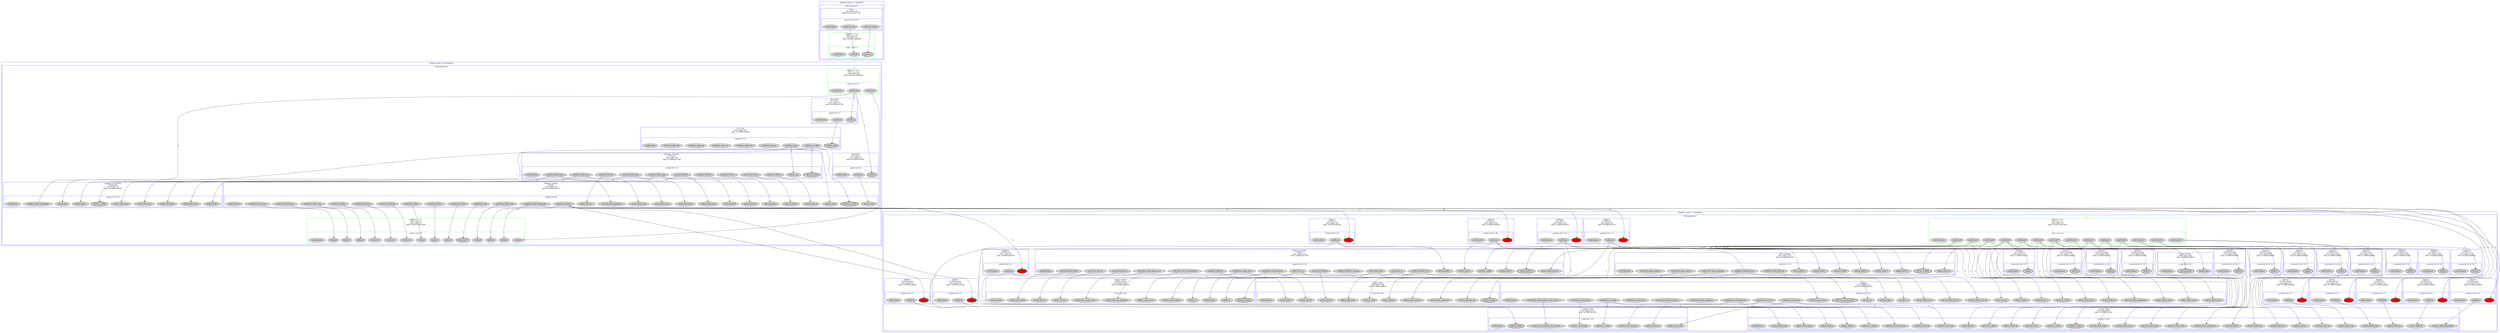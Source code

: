 digraph Pipeline {
	compound=true;
	subgraph "cluster_Stage 0" {
		node [style=filled];
	subgraph "cluster_Sub-sequence 0_0x55a11a8580d0" {
		node [style=filled];
		subgraph "cluster_0x55a11a577e10_0x55a11a57aa20" {
			node [style=filled];
			subgraph "cluster_0x55a11a8584e0" {
				node [style=filled];
				"0x55a11a57ac70"[label="out[0]:out_img"];
				"0x55a11a57adc0"[label="out[1]:out_frame"];
				"0x55a11a57af00"[label="out[2]:status"];
				label="generate (id = 0)";
				color=blue;
			}
			label="Video
exec order: [0]
addr: 0x55a11a577e10";
			color=blue;
		}
		subgraph "cluster_0x55a11abb5090_0x55a11abb3b20" {
			node [style=filled];
			subgraph "cluster_0x55a11a8584e8" {
				node [style=filled];
				"0x55a11abb34a0"[label="in[0]:in0"];
				"0x55a11a855880"[label="in[1]:in1", penwidth="2.0"];
				"0x55a11a8557f0"[label="out[2]:status"];
				label="push_1 (id = 1)";
				color=green;
			}
			label="Adaptor_1_to_n
Adp_1_to_n_0
exec order: [1]
addr: 0x55a11abb5090";
			color=green;
		}
		label="Sub-sequence 0";
		color=blue;
	}
		label="Pipeline stage 0 (1 thread(s))";
		color=blue;
	}
	subgraph "cluster_Stage 1" {
		node [style=filled];
	subgraph "cluster_Sub-sequence 0_0x55a11a858560" {
		node [style=filled];
		subgraph "cluster_0x55a11abb5090_0x55a11abb56d0" {
			node [style=filled];
			subgraph "cluster_0x55a11a858aa0" {
				node [style=filled];
				"0x55a11abb58c0"[label="out[0]:out0"];
				"0x55a11abb59f0"[label="out[1]:out1"];
				"0x55a11abb5ac0"[label="out[2]:status"];
				label="pull_n (id = 0)";
				color=green;
			}
			label="Adaptor_1_to_n
Adp_1_to_n_0
exec order: [0]
addr: 0x55a11abb5090";
			color=green;
		}
		subgraph "cluster_0x7ffd035a7cf0_0x55a11a57fbc0" {
			node [style=filled];
			subgraph "cluster_0x55a11a858aa8" {
				node [style=filled];
				"0x55a11a57fdb0"[label="in[0]:in", penwidth="2.0"];
				"0x55a11a57fee0"[label="out[1]:out"];
				"0x55a11a57ff70"[label="out[2]:status"];
				label="apply (id = 1)";
				color=blue;
			}
			label="Threshold
Thr<min>
exec order: [1]
addr: 0x7ffd035a7cf0";
			color=blue;
		}
		subgraph "cluster_0x7ffd035a8d00_0x55a11a590d80" {
			node [style=filled];
			subgraph "cluster_0x55a11a858ab0" {
				node [style=filled];
				"0x55a11a590f70"[label="in[0]:in_img", penwidth="2.0"];
				"0x55a11a5910a0"[label="out[1]:out_img"];
				"0x55a11a5911a0"[label="out[2]:out_n_ROI"];
				"0x55a11a591320"[label="out[3]:out_data_er"];
				"0x55a11a591420"[label="out[4]:out_data_era"];
				"0x55a11a591660"[label="out[5]:out_data_rlc"];
				"0x55a11a5917c0"[label="out[6]:out_data_eq"];
				"0x55a11a591850"[label="out[7]:out_data_ner"];
				"0x55a11a592c50"[label="out[8]:status"];
				label="apply (id = 2)";
				color=blue;
			}
			label="CCL_LSL
exec order: [2]
addr: 0x7ffd035a8d00";
			color=blue;
		}
		subgraph "cluster_0x7ffd035a7ed0_0x55a11a5954a0" {
			node [style=filled];
			subgraph "cluster_0x55a11a858ab8" {
				node [style=filled];
				"0x55a11a5956d0"[label="in[0]:in_img"];
				"0x55a11a595800"[label="in[1]:in_n_ROI", penwidth="2.0"];
				"0x55a11a5958c0"[label="out[2]:out_ROI_id"];
				"0x55a11a5ae030"[label="out[3]:out_ROI_xmin"];
				"0x55a11a5c6770"[label="out[4]:out_ROI_xmax"];
				"0x55a11a5def40"[label="out[5]:out_ROI_ymin"];
				"0x55a11a5f7680"[label="out[6]:out_ROI_ymax"];
				"0x55a11a60fe90"[label="out[7]:out_ROI_S"];
				"0x55a11a60ff20"[label="out[8]:out_ROI_Sx"];
				"0x55a11a6102e0"[label="out[9]:out_ROI_Sy"];
				"0x55a11a610370"[label="out[10]:out_ROI_x"];
				"0x55a11a610590"[label="out[11]:out_ROI_y"];
				"0x55a11a610620"[label="out[12]:status"];
				label="extract (id = 3)";
				color=blue;
			}
			label="Features_extractor
Extractor
exec order: [3]
addr: 0x7ffd035a7ed0";
			color=blue;
		}
		subgraph "cluster_0x7ffd035a7de0_0x55a11a584c30" {
			node [style=filled];
			subgraph "cluster_0x55a11a858ac0" {
				node [style=filled];
				"0x55a11a584e20"[label="in[0]:in", penwidth="2.0"];
				"0x55a11a584f50"[label="out[1]:out"];
				"0x55a11a585010"[label="out[2]:status"];
				label="apply (id = 4)";
				color=blue;
			}
			label="Threshold
Thr<max>
exec order: [4]
addr: 0x7ffd035a7de0";
			color=blue;
		}
		subgraph "cluster_0x7ffd035a8b00_0x55a11a6151f0" {
			node [style=filled];
			subgraph "cluster_0x55a11a858ac8" {
				node [style=filled];
				"0x55a11a6153e0"[label="in[0]:in_img"];
				"0x55a11a615510"[label="in[1]:in_labels"];
				"0x55a11a6155d0"[label="in[2]:in_ROI_xmin"];
				"0x55a11a615690"[label="in[3]:in_ROI_xmax"];
				"0x55a11a615720"[label="in[4]:in_ROI_ymin"];
				"0x55a11a615840"[label="in[5]:in_ROI_ymax"];
				"0x55a11a6158d0"[label="in[6]:in_ROI_S"];
				"0x55a11a615960"[label="in[7]:in_n_ROI", penwidth="2.0"];
				"0x55a11a6159f0"[label="out[8]:out_ROI_magnitude"];
				"0x55a11a615db0"[label="out[9]:status"];
				label="compute (id = 5)";
				color=blue;
			}
			label="Features_magnitude
Magnitude
exec order: [5]
addr: 0x7ffd035a8b00";
			color=blue;
		}
		subgraph "cluster_0x7ffd035a8e10_0x55a11a61cf20" {
			node [style=filled];
			subgraph "cluster_0x55a11a858ad0" {
				node [style=filled];
				"0x55a11a61d110"[label="in[0]:in_img1"];
				"0x55a11a61d240"[label="in[1]:in_img2"];
				"0x55a11a61d310"[label="in[2]:in_ROI_id"];
				"0x55a11a61d3a0"[label="in[3]:in_ROI_xmin"];
				"0x55a11a61d430"[label="in[4]:in_ROI_xmax"];
				"0x55a11a61d550"[label="in[5]:in_ROI_ymin"];
				"0x55a11a61d5e0"[label="in[6]:in_ROI_ymax"];
				"0x55a11a61d670"[label="in[7]:in_ROI_S"];
				"0x55a11a61d700"[label="in[8]:in_ROI_Sx"];
				"0x55a11a61dac0"[label="in[9]:in_ROI_Sy"];
				"0x55a11a61db50"[label="in[10]:in_ROI_x"];
				"0x55a11a61dbe0"[label="in[11]:in_ROI_y"];
				"0x55a11a61dc70"[label="in[12]:in_ROI_magnitude"];
				"0x55a11a61dd00"[label="in[13]:in_n_ROI", penwidth="2.0"];
				"0x55a11a61dd90"[label="out[14]:out_ROI_id"];
				"0x55a11a6364d0"[label="out[15]:out_ROI_xmin"];
				"0x55a11a64ec10"[label="out[16]:out_ROI_xmax"];
				"0x55a11a61d8a0"[label="out[17]:out_ROI_ymin"];
				"0x55a11a61d4c0"[label="out[18]:out_ROI_ymax"];
				"0x55a11a6986e0"[label="out[19]:out_ROI_S"];
				"0x55a11a698770"[label="out[20]:out_ROI_Sx"];
				"0x55a11a698800"[label="out[21]:out_ROI_Sy"];
				"0x55a11a698890"[label="out[22]:out_ROI_x"];
				"0x55a11a698920"[label="out[23]:out_ROI_y"];
				"0x55a11a6989b0"[label="out[24]:out_ROI_magnitude"];
				"0x55a11a698a40"[label="out[25]:out_n_ROI"];
				"0x55a11a698ad0"[label="out[26]:out_img"];
				"0x55a11a698c40"[label="out[27]:status"];
				label="merge (id = 6)";
				color=blue;
			}
			label="Features_merger
Merger
exec order: [6]
addr: 0x7ffd035a8e10";
			color=blue;
		}
		subgraph "cluster_0x55a11abd1d30_0x55a11b3921e0" {
			node [style=filled];
			subgraph "cluster_0x55a11a858ad8" {
				node [style=filled];
				"0x55a11abd25f0"[label="in[0]:in0"];
				"0x55a11abd2560"[label="in[1]:in1"];
				"0x55a11abd24d0"[label="in[2]:in2"];
				"0x55a11abd2440"[label="in[3]:in3"];
				"0x55a11abd23b0"[label="in[4]:in4"];
				"0x55a11abd2290"[label="in[5]:in5"];
				"0x55a11b392600"[label="in[6]:in6"];
				"0x55a11b392690"[label="in[7]:in7"];
				"0x55a11b392720"[label="in[8]:in8"];
				"0x55a11b392a60"[label="in[9]:in9"];
				"0x55a11b392af0"[label="in[10]:in10"];
				"0x55a11b392b80"[label="in[11]:in11"];
				"0x55a11b392c10"[label="in[12]:in12"];
				"0x55a11b392ca0"[label="in[13]:in13", penwidth="2.0"];
				"0x55a11b392e30"[label="out[14]:status"];
				label="push_n (id = 7)";
				color=green;
			}
			label="Adaptor_n_to_1
Adp_n_to_1_1
exec order: [7]
addr: 0x55a11abd1d30";
			color=green;
		}
		label="Sub-sequence 0";
		color=blue;
	}
		label="Pipeline stage 1 (4 thread(s))";
		color=blue;
	}
	subgraph "cluster_Stage 2" {
		node [style=filled];
	subgraph "cluster_Sub-sequence 0_0x55a11abb2ed0" {
		node [style=filled];
		subgraph "cluster_0x55a11abd1d30_0x55a11b392ec0" {
			node [style=filled];
			subgraph "cluster_0x55a11a857040" {
				node [style=filled];
				"0x55a11b3930b0"[label="out[0]:out0"];
				"0x55a11b3ab890"[label="out[1]:out1"];
				"0x55a11b3ab960"[label="out[2]:out2"];
				"0x55a11b3aba90"[label="out[3]:out3"];
				"0x55a11b3abb20"[label="out[4]:out4"];
				"0x55a11b3abd10"[label="out[5]:out5"];
				"0x55a11b3c4450"[label="out[6]:out6"];
				"0x55a11b3dcb90"[label="out[7]:out7"];
				"0x55a11b3f52d0"[label="out[8]:out8"];
				"0x55a11b40df60"[label="out[9]:out9"];
				"0x55a11b40dff0"[label="out[10]:out10"];
				"0x55a11b40e080"[label="out[11]:out11"];
				"0x55a11b40e110"[label="out[12]:out12"];
				"0x55a11b40e1a0"[label="out[13]:out13"];
				"0x55a11b40e2b0"[label="out[14]:status"];
				label="pull_1 (id = 0)";
				color=green;
			}
			label="Adaptor_n_to_1
Adp_n_to_1_1
exec order: [0]
addr: 0x55a11abd1d30";
			color=green;
		}
		subgraph "cluster_0x7ffd035a7fc0_0x55a11a747f50" {
			node [style=filled];
			subgraph "cluster_0x55a11a857048" {
				node [style=filled];
				"0x55a11a853a30"[label="in:fake", style=filled, fillcolor=red, penwidth="2.0"];
				"0x55a11a7481c0"[label="out[0]:out"];
				"0x55a11a760980"[label="out[1]:status"];
				label="produce (id = 1)";
				color=blue;
			}
			label="Delayer
D<ROI_id>
exec order: [1]
addr: 0x7ffd035a7fc0";
			color=blue;
		}
		subgraph "cluster_0x7ffd035a80b0_0x55a11a7795b0" {
			node [style=filled];
			subgraph "cluster_0x55a11a857050" {
				node [style=filled];
				"0x55a11a853ad0"[label="in:fake", style=filled, fillcolor=red, penwidth="2.0"];
				"0x55a11a779820"[label="out[0]:out"];
				"0x55a11a791fe0"[label="out[1]:status"];
				label="produce (id = 2)";
				color=blue;
			}
			label="Delayer
D<ROI_xmin>
exec order: [2]
addr: 0x7ffd035a80b0";
			color=blue;
		}
		subgraph "cluster_0x7ffd035a81a0_0x55a11a7aac10" {
			node [style=filled];
			subgraph "cluster_0x55a11a857058" {
				node [style=filled];
				"0x55a11a853b90"[label="in:fake", style=filled, fillcolor=red, penwidth="2.0"];
				"0x55a11a7aae80"[label="out[0]:out"];
				"0x55a11a7c3640"[label="out[1]:status"];
				label="produce (id = 3)";
				color=blue;
			}
			label="Delayer
D<ROI_xmax>
exec order: [3]
addr: 0x7ffd035a81a0";
			color=blue;
		}
		subgraph "cluster_0x7ffd035a8290_0x55a11a7dc270" {
			node [style=filled];
			subgraph "cluster_0x55a11a857060" {
				node [style=filled];
				"0x55a11a853c40"[label="in:fake", style=filled, fillcolor=red, penwidth="2.0"];
				"0x55a11a7dc4e0"[label="out[0]:out"];
				"0x55a11a7f4ca0"[label="out[1]:status"];
				label="produce (id = 4)";
				color=blue;
			}
			label="Delayer
D<ROI_ymin>
exec order: [4]
addr: 0x7ffd035a8290";
			color=blue;
		}
		subgraph "cluster_0x7ffd035a8380_0x55a11a80d8d0" {
			node [style=filled];
			subgraph "cluster_0x55a11a857068" {
				node [style=filled];
				"0x55a11a853cc0"[label="in:fake", style=filled, fillcolor=red, penwidth="2.0"];
				"0x55a11a80db40"[label="out[0]:out"];
				"0x55a11a826300"[label="out[1]:status"];
				label="produce (id = 5)";
				color=blue;
			}
			label="Delayer
D<ROI_ymax>
exec order: [5]
addr: 0x7ffd035a8380";
			color=blue;
		}
		subgraph "cluster_0x7ffd035a8470_0x55a11a826880" {
			node [style=filled];
			subgraph "cluster_0x55a11a857070" {
				node [style=filled];
				"0x55a11a853db0"[label="in:fake", style=filled, fillcolor=red, penwidth="2.0"];
				"0x55a11a826af0"[label="out[0]:out"];
				"0x55a11a826c00"[label="out[1]:status"];
				label="produce (id = 6)";
				color=blue;
			}
			label="Delayer
D<ROI_S>
exec order: [6]
addr: 0x7ffd035a8470";
			color=blue;
		}
		subgraph "cluster_0x7ffd035a8560_0x55a11a827180" {
			node [style=filled];
			subgraph "cluster_0x55a11a857078" {
				node [style=filled];
				"0x55a11a853e50"[label="in:fake", style=filled, fillcolor=red, penwidth="2.0"];
				"0x55a11a8273f0"[label="out[0]:out"];
				"0x55a11a827500"[label="out[1]:status"];
				label="produce (id = 7)";
				color=blue;
			}
			label="Delayer
D<ROI_Sx>
exec order: [7]
addr: 0x7ffd035a8560";
			color=blue;
		}
		subgraph "cluster_0x7ffd035a8650_0x55a11a827a80" {
			node [style=filled];
			subgraph "cluster_0x55a11a857080" {
				node [style=filled];
				"0x55a11a853ef0"[label="in:fake", style=filled, fillcolor=red, penwidth="2.0"];
				"0x55a11a827cf0"[label="out[0]:out"];
				"0x55a11a827e00"[label="out[1]:status"];
				label="produce (id = 8)";
				color=blue;
			}
			label="Delayer
D<ROI_Sy>
exec order: [8]
addr: 0x7ffd035a8650";
			color=blue;
		}
		subgraph "cluster_0x7ffd035a8740_0x55a11a828380" {
			node [style=filled];
			subgraph "cluster_0x55a11a857088" {
				node [style=filled];
				"0x55a11a853f90"[label="in:fake", style=filled, fillcolor=red, penwidth="2.0"];
				"0x55a11a8285f0"[label="out[0]:out"];
				"0x55a11a828700"[label="out[1]:status"];
				label="produce (id = 9)";
				color=blue;
			}
			label="Delayer
D<ROI_x>
exec order: [9]
addr: 0x7ffd035a8740";
			color=blue;
		}
		subgraph "cluster_0x7ffd035a8830_0x55a11a828c80" {
			node [style=filled];
			subgraph "cluster_0x55a11a857090" {
				node [style=filled];
				"0x55a11a8540c0"[label="in:fake", style=filled, fillcolor=red, penwidth="2.0"];
				"0x55a11a828ef0"[label="out[0]:out"];
				"0x55a11a829000"[label="out[1]:status"];
				label="produce (id = 10)";
				color=blue;
			}
			label="Delayer
D<ROI_y>
exec order: [10]
addr: 0x7ffd035a8830";
			color=blue;
		}
		subgraph "cluster_0x7ffd035a8920_0x55a11a829580" {
			node [style=filled];
			subgraph "cluster_0x55a11a857098" {
				node [style=filled];
				"0x55a11a854160"[label="in:fake", style=filled, fillcolor=red, penwidth="2.0"];
				"0x55a11a8297f0"[label="out[0]:out"];
				"0x55a11a829900"[label="out[1]:status"];
				label="produce (id = 11)";
				color=blue;
			}
			label="Delayer
D<ROI_mag>
exec order: [11]
addr: 0x7ffd035a8920";
			color=blue;
		}
		subgraph "cluster_0x7ffd035a8a10_0x55a11a829ea0" {
			node [style=filled];
			subgraph "cluster_0x55a11a8570a0" {
				node [style=filled];
				"0x55a11a854220"[label="in:fake", style=filled, fillcolor=red, penwidth="2.0"];
				"0x55a11a82a110"[label="out[0]:out"];
				"0x55a11a82a240"[label="out[1]:status"];
				label="produce (id = 12)";
				color=blue;
			}
			label="Delayer
D<n_ROI>
exec order: [12]
addr: 0x7ffd035a8a10";
			color=blue;
		}
		subgraph "cluster_0x7ffd035a8c00_0x55a11a69d7f0" {
			node [style=filled];
			subgraph "cluster_0x55a11a8570a8" {
				node [style=filled];
				"0x55a11a69da20"[label="in[0]:in_ROI0_id"];
				"0x55a11a69db50"[label="in[1]:in_ROI0_x"];
				"0x55a11a69dbe0"[label="in[2]:in_ROI0_y"];
				"0x55a11a69dca0"[label="in[3]:in_n_ROI0"];
				"0x55a11a69dd30"[label="in[4]:in_ROI1_id"];
				"0x55a11a69de50"[label="in[5]:in_ROI1_x"];
				"0x55a11a69dee0"[label="in[6]:in_ROI1_y"];
				"0x55a11a69df70"[label="in[7]:in_n_ROI1", penwidth="2.0"];
				"0x55a11a69e000"[label="out[8]:out_ROI0_next_id"];
				"0x55a11a69e3c0"[label="out[9]:out_ROI1_prev_id"];
				"0x55a11a69e450"[label="out[10]:out_data_nearest"];
				"0x55a11a69e4e0"[label="out[11]:out_data_distances"];
				"0x55a11a69e590"[label="out[12]:out_data_conflicts"];
				"0x55a11a6a04c0"[label="out[13]:status"];
				label="match (id = 13)";
				color=blue;
			}
			label="KNN_matcher
exec order: [13]
addr: 0x7ffd035a8c00";
			color=blue;
		}
		subgraph "cluster_0x7ffd035a7790_0x55a11a6a0550" {
			node [style=filled];
			subgraph "cluster_0x55a11a8570b0" {
				node [style=filled];
				"0x55a11a6a07a0"[label="in[0]:in_ROI0_next_id"];
				"0x55a11a6a08d0"[label="in[1]:in_ROI0_x"];
				"0x55a11a6a0960"[label="in[2]:in_ROI0_y"];
				"0x55a11a6a09f0"[label="in[3]:in_n_ROI0"];
				"0x55a11a6a0a80"[label="in[4]:in_ROI1_x"];
				"0x55a11a6a0ba0"[label="in[5]:in_ROI1_y", penwidth="2.0"];
				"0x55a11a6a0c30"[label="out[6]:out_ROI0_dx"];
				"0x55a11a6a0cc0"[label="out[7]:out_ROI0_dy"];
				"0x55a11a6a0d50"[label="out[8]:out_ROI0_error"];
				"0x55a11a6a1110"[label="out[9]:out_ROI0_is_moving"];
				"0x55a11a6ad500"[label="out[10]:out_first_theta"];
				"0x55a11a6ad590"[label="out[11]:out_first_tx"];
				"0x55a11a6ad620"[label="out[12]:out_first_ty"];
				"0x55a11a6ad6d0"[label="out[13]:out_first_mean_error"];
				"0x55a11a6ad7a0"[label="out[14]:out_first_std_deviation"];
				"0x55a11a6ada00"[label="out[15]:out_theta"];
				"0x55a11a6ada90"[label="out[16]:out_tx"];
				"0x55a11a6a0ef0"[label="out[17]:out_ty"];
				"0x55a11a6a0b10"[label="out[18]:out_mean_error"];
				"0x55a11a6ae1b0"[label="out[19]:out_std_deviation"];
				"0x55a11a6ae3e0"[label="out[20]:status"];
				label="compute (id = 14)";
				color=blue;
			}
			label="Features_motion
Motion
exec order: [14]
addr: 0x7ffd035a7790";
			color=blue;
		}
		subgraph "cluster_0x7ffd035a9140_0x55a11a6f7c70" {
			node [style=filled];
			subgraph "cluster_0x55a11a8570b8" {
				node [style=filled];
				"0x55a11a6f7ec0"[label="in[0]:in_frame"];
				"0x55a11a6f7ff0"[label="in[1]:in_ROI0_error"];
				"0x55a11a6f80b0"[label="in[2]:in_ROI0_next_id"];
				"0x55a11a6f81e0"[label="in[3]:in_ROI1_id"];
				"0x55a11a6f8270"[label="in[4]:in_ROI1_xmin"];
				"0x55a11a6f83e0"[label="in[5]:in_ROI1_xmax"];
				"0x55a11a6f8470"[label="in[6]:in_ROI1_ymin"];
				"0x55a11a6f8500"[label="in[7]:in_ROI1_ymax"];
				"0x55a11a6f8590"[label="in[8]:in_ROI1_x"];
				"0x55a11a6f87c0"[label="in[9]:in_ROI1_y"];
				"0x55a11a6f8850"[label="in[10]:in_ROI1_prev_id"];
				"0x55a11a6f88e0"[label="in[11]:in_ROI1_magnitude"];
				"0x55a11a6f8970"[label="in[12]:in_n_ROI1"];
				"0x55a11a6f8a00"[label="in[13]:in_theta"];
				"0x55a11a6f8a90"[label="in[14]:in_tx"];
				"0x55a11a6f8b20"[label="in[15]:in_ty"];
				"0x55a11a6f8bb0"[label="in[16]:in_mean_error"];
				"0x55a11a6f8730"[label="in[17]:in_std_deviation", penwidth="2.0"];
				"0x55a11a6f8300"[label="out[18]:out_track_id"];
				"0x55a11a6fe0a0"[label="out[19]:out_track_begin"];
				"0x55a11a6fe130"[label="out[20]:out_track_end"];
				"0x55a11a6fe1c0"[label="out[21]:out_track_extrapol_x"];
				"0x55a11a707ea0"[label="out[22]:out_track_extrapol_y"];
				"0x55a11a711b80"[label="out[23]:out_track_state"];
				"0x55a11a71b860"[label="out[24]:out_track_obj_type"];
				"0x55a11a725560"[label="out[25]:out_track_change_state_reason"];
				"0x55a11a72f270"[label="out[26]:out_n_tracks"];
				"0x55a11a72f3e0"[label="out[27]:status"];
				label="perform (id = 15)";
				color=blue;
			}
			label="Tracking
exec order: [15]
addr: 0x7ffd035a9140";
			color=blue;
		}
		subgraph "cluster_0x7ffd035a7fc0_0x55a11a747b40" {
			node [style=filled];
			subgraph "cluster_0x55a11a8570c0" {
				node [style=filled];
				"0x55a11a747d90"[label="in[0]:in", penwidth="2.0"];
				"0x55a11a747ec0"[label="out[1]:status"];
				label="memorize (id = 16)";
				color=blue;
			}
			label="Delayer
D<ROI_id>
exec order: [16]
addr: 0x7ffd035a7fc0";
			color=blue;
		}
		subgraph "cluster_0x7ffd035a80b0_0x55a11a779170" {
			node [style=filled];
			subgraph "cluster_0x55a11a8570c8" {
				node [style=filled];
				"0x55a11a779380"[label="in[0]:in", penwidth="2.0"];
				"0x55a11a7794b0"[label="out[1]:status"];
				label="memorize (id = 17)";
				color=blue;
			}
			label="Delayer
D<ROI_xmin>
exec order: [17]
addr: 0x7ffd035a80b0";
			color=blue;
		}
		subgraph "cluster_0x7ffd035a81a0_0x55a11a7aa7d0" {
			node [style=filled];
			subgraph "cluster_0x55a11a8570d0" {
				node [style=filled];
				"0x55a11a7aa9e0"[label="in[0]:in", penwidth="2.0"];
				"0x55a11a7aab10"[label="out[1]:status"];
				label="memorize (id = 18)";
				color=blue;
			}
			label="Delayer
D<ROI_xmax>
exec order: [18]
addr: 0x7ffd035a81a0";
			color=blue;
		}
		subgraph "cluster_0x7ffd035a8290_0x55a11a7dbe30" {
			node [style=filled];
			subgraph "cluster_0x55a11a8570d8" {
				node [style=filled];
				"0x55a11a7dc040"[label="in[0]:in", penwidth="2.0"];
				"0x55a11a7dc170"[label="out[1]:status"];
				label="memorize (id = 19)";
				color=blue;
			}
			label="Delayer
D<ROI_ymin>
exec order: [19]
addr: 0x7ffd035a8290";
			color=blue;
		}
		subgraph "cluster_0x7ffd035a8380_0x55a11a80d490" {
			node [style=filled];
			subgraph "cluster_0x55a11a8570e0" {
				node [style=filled];
				"0x55a11a80d6a0"[label="in[0]:in", penwidth="2.0"];
				"0x55a11a80d7d0"[label="out[1]:status"];
				label="memorize (id = 20)";
				color=blue;
			}
			label="Delayer
D<ROI_ymax>
exec order: [20]
addr: 0x7ffd035a8380";
			color=blue;
		}
		subgraph "cluster_0x7ffd035a8470_0x55a11a826440" {
			node [style=filled];
			subgraph "cluster_0x55a11a8570e8" {
				node [style=filled];
				"0x55a11a826650"[label="in[0]:in", penwidth="2.0"];
				"0x55a11a826780"[label="out[1]:status"];
				label="memorize (id = 21)";
				color=blue;
			}
			label="Delayer
D<ROI_S>
exec order: [21]
addr: 0x7ffd035a8470";
			color=blue;
		}
		subgraph "cluster_0x7ffd035a8560_0x55a11a826d40" {
			node [style=filled];
			subgraph "cluster_0x55a11a8570f0" {
				node [style=filled];
				"0x55a11a826f50"[label="in[0]:in", penwidth="2.0"];
				"0x55a11a827080"[label="out[1]:status"];
				label="memorize (id = 22)";
				color=blue;
			}
			label="Delayer
D<ROI_Sx>
exec order: [22]
addr: 0x7ffd035a8560";
			color=blue;
		}
		subgraph "cluster_0x7ffd035a8650_0x55a11a827640" {
			node [style=filled];
			subgraph "cluster_0x55a11a8570f8" {
				node [style=filled];
				"0x55a11a827850"[label="in[0]:in", penwidth="2.0"];
				"0x55a11a827980"[label="out[1]:status"];
				label="memorize (id = 23)";
				color=blue;
			}
			label="Delayer
D<ROI_Sy>
exec order: [23]
addr: 0x7ffd035a8650";
			color=blue;
		}
		subgraph "cluster_0x7ffd035a8740_0x55a11a827f40" {
			node [style=filled];
			subgraph "cluster_0x55a11a857100" {
				node [style=filled];
				"0x55a11a828150"[label="in[0]:in", penwidth="2.0"];
				"0x55a11a828280"[label="out[1]:status"];
				label="memorize (id = 24)";
				color=blue;
			}
			label="Delayer
D<ROI_x>
exec order: [24]
addr: 0x7ffd035a8740";
			color=blue;
		}
		subgraph "cluster_0x7ffd035a8830_0x55a11a828840" {
			node [style=filled];
			subgraph "cluster_0x55a11a857108" {
				node [style=filled];
				"0x55a11a828a50"[label="in[0]:in", penwidth="2.0"];
				"0x55a11a828b80"[label="out[1]:status"];
				label="memorize (id = 25)";
				color=blue;
			}
			label="Delayer
D<ROI_y>
exec order: [25]
addr: 0x7ffd035a8830";
			color=blue;
		}
		subgraph "cluster_0x7ffd035a8920_0x55a11a829140" {
			node [style=filled];
			subgraph "cluster_0x55a11a857110" {
				node [style=filled];
				"0x55a11a829350"[label="in[0]:in", penwidth="2.0"];
				"0x55a11a829480"[label="out[1]:status"];
				label="memorize (id = 26)";
				color=blue;
			}
			label="Delayer
D<ROI_mag>
exec order: [26]
addr: 0x7ffd035a8920";
			color=blue;
		}
		subgraph "cluster_0x7ffd035a8a10_0x55a11a829a40" {
			node [style=filled];
			subgraph "cluster_0x55a11a857118" {
				node [style=filled];
				"0x55a11a829c70"[label="in[0]:in", penwidth="2.0"];
				"0x55a11a829da0"[label="out[1]:status"];
				label="memorize (id = 27)";
				color=blue;
			}
			label="Delayer
D<n_ROI>
exec order: [27]
addr: 0x7ffd035a8a10";
			color=blue;
		}
		subgraph "cluster_0x7ffd035a7a20_0x55a11a82a3e0" {
			node [style=filled];
			subgraph "cluster_0x55a11a857120" {
				node [style=filled];
				"0x55a11a82a5f0"[label="in[0]:in_ROI0_id"];
				"0x55a11a82a720"[label="in[1]:in_ROI0_xmin"];
				"0x55a11a82a820"[label="in[2]:in_ROI0_xmax"];
				"0x55a11a82a8e0"[label="in[3]:in_ROI0_ymin"];
				"0x55a11a82a970"[label="in[4]:in_ROI0_ymax"];
				"0x55a11a82aa90"[label="in[5]:in_ROI0_S"];
				"0x55a11a82ab20"[label="in[6]:in_ROI0_Sx"];
				"0x55a11a82abb0"[label="in[7]:in_ROI0_Sy"];
				"0x55a11a82ac40"[label="in[8]:in_ROI0_x"];
				"0x55a11a82b000"[label="in[9]:in_ROI0_y"];
				"0x55a11a82b090"[label="in[10]:in_ROI0_magnitude"];
				"0x55a11a82b120"[label="in[11]:in_n_ROI0"];
				"0x55a11a82b1b0"[label="in[12]:in_ROI1_id"];
				"0x55a11a82b240"[label="in[13]:in_ROI1_xmin"];
				"0x55a11a82b2d0"[label="in[14]:in_ROI1_xmax"];
				"0x55a11a82b360"[label="in[15]:in_ROI1_ymin"];
				"0x55a11a82b3f0"[label="in[16]:in_ROI1_ymax"];
				"0x55a11a82ade0"[label="in[17]:in_ROI1_S"];
				"0x55a11a82aa00"[label="in[18]:in_ROI1_Sx"];
				"0x55a11a82bab0"[label="in[19]:in_ROI1_Sy"];
				"0x55a11a82bb40"[label="in[20]:in_ROI1_x"];
				"0x55a11a82bbd0"[label="in[21]:in_ROI1_y"];
				"0x55a11a82bc60"[label="in[22]:in_ROI1_magnitude"];
				"0x55a11a82bcf0"[label="in[23]:in_n_ROI1"];
				"0x55a11a82bd80"[label="in[24]:in_track_id"];
				"0x55a11a82be10"[label="in[25]:in_track_end"];
				"0x55a11a82bea0"[label="in[26]:in_track_obj_type"];
				"0x55a11a82bf30"[label="in[27]:in_n_tracks"];
				"0x55a11a82bfc0"[label="in[28]:in_frame", penwidth="2.0"];
				"0x55a11a82c230"[label="out[29]:status"];
				label="write (id = 28)";
				color=blue;
			}
			label="Logger_ROI
exec order: [28]
addr: 0x7ffd035a7a20";
			color=blue;
		}
		subgraph "cluster_0x7ffd035a8f20_0x55a11a830de0" {
			node [style=filled];
			subgraph "cluster_0x55a11a857128" {
				node [style=filled];
				"0x55a11a831030"[label="in[0]:in_data_nearest"];
				"0x55a11a831180"[label="in[1]:in_data_distances"];
				"0x55a11a831260"[label="in[2]:in_ROI_id"];
				"0x55a11a831320"[label="in[3]:in_ROI_S"];
				"0x55a11a8313b0"[label="in[4]:in_ROI_dx"];
				"0x55a11a8314d0"[label="in[5]:in_ROI_dy"];
				"0x55a11a831560"[label="in[6]:in_ROI_error"];
				"0x55a11a8315f0"[label="in[7]:in_ROI_next_id"];
				"0x55a11a831680"[label="in[8]:in_n_ROI"];
				"0x55a11a8318b0"[label="in[9]:in_frame", penwidth="2.0"];
				"0x55a11a831a00"[label="out[10]:status"];
				label="write (id = 29)";
				color=blue;
			}
			label="Logger_KNN
exec order: [29]
addr: 0x7ffd035a8f20";
			color=blue;
		}
		subgraph "cluster_0x7ffd035a7b10_0x55a11a831a90" {
			node [style=filled];
			subgraph "cluster_0x55a11a857130" {
				node [style=filled];
				"0x55a11a831c80"[label="in[0]:in_first_theta"];
				"0x55a11a831db0"[label="in[1]:in_first_tx"];
				"0x55a11a831e40"[label="in[2]:in_first_ty"];
				"0x55a11a831f00"[label="in[3]:in_first_mean_error"];
				"0x55a11a831f90"[label="in[4]:in_first_std_deviation"];
				"0x55a11a8320b0"[label="in[5]:in_theta"];
				"0x55a11a832140"[label="in[6]:in_tx"];
				"0x55a11a8321d0"[label="in[7]:in_ty"];
				"0x55a11a832260"[label="in[8]:in_mean_error"];
				"0x55a11a832620"[label="in[9]:in_std_deviation"];
				"0x55a11a8326b0"[label="in[10]:in_frame", penwidth="2.0"];
				"0x55a11a8327a0"[label="out[11]:status"];
				label="write (id = 30)";
				color=blue;
			}
			label="Logger_motion
Logger_motio
exec order: [30]
addr: 0x7ffd035a7b10";
			color=blue;
		}
		subgraph "cluster_0x7ffd035a7c00_0x55a11a832850" {
			node [style=filled];
			subgraph "cluster_0x55a11a857138" {
				node [style=filled];
				"0x55a11a832aa0"[label="in[0]:in_track_id"];
				"0x55a11a832bd0"[label="in[1]:in_track_begin"];
				"0x55a11a832c60"[label="in[2]:in_track_end"];
				"0x55a11a832d20"[label="in[3]:in_track_obj_type"];
				"0x55a11a832de0"[label="in[4]:in_track_change_state_reason"];
				"0x55a11a832f30"[label="in[5]:in_n_tracks"];
				"0x55a11a832fc0"[label="in[6]:in_frame", penwidth="2.0"];
				"0x55a11a833090"[label="out[7]:status"];
				label="write (id = 31)";
				color=blue;
			}
			label="Logger_track
exec order: [31]
addr: 0x7ffd035a7c00";
			color=blue;
		}
		subgraph "cluster_0x7ffd035a9030_0x55a11a8356c0" {
			node [style=filled];
			subgraph "cluster_0x55a11a857140" {
				node [style=filled];
				"0x55a11a8358f0"[label="in[0]:in_img"];
				"0x55a11a835a20"[label="in[1]:in_frame", penwidth="2.0"];
				"0x55a11a835ab0"[label="out[2]:status"];
				label="write (id = 32)";
				color=blue;
			}
			label="Logger_frame
exec order: [32]
addr: 0x7ffd035a9030";
			color=blue;
		}
		label="Sub-sequence 0";
		color=blue;
	}
		label="Pipeline stage 2 (1 thread(s))";
		color=blue;
	}
	"0x55a11a57ac70" -> "0x55a11abb34a0"
	"0x55a11a57adc0" -> "0x55a11a855880"
	"0x55a11abb58c0" -> "0x55a11a57fdb0"[label="0"]
	"0x55a11abb58c0" -> "0x55a11a584e20"[label="1"]
	"0x55a11abb58c0" -> "0x55a11a6153e0"[label="2"]
	"0x55a11abb59f0" -> "0x55a11abd23b0"
	"0x55a11a57fee0" -> "0x55a11a590f70"
	"0x55a11a5910a0" -> "0x55a11a5956d0"[label="0"]
	"0x55a11a5910a0" -> "0x55a11a615510"[label="1"]
	"0x55a11a5910a0" -> "0x55a11a61d110"[label="2"]
	"0x55a11a5911a0" -> "0x55a11a595800"[label="0"]
	"0x55a11a5911a0" -> "0x55a11a615960"[label="1"]
	"0x55a11a5911a0" -> "0x55a11a61dd00"[label="2"]
	"0x55a11a5958c0" -> "0x55a11a61d310"
	"0x55a11a5ae030" -> "0x55a11a6155d0"[label="0"]
	"0x55a11a5ae030" -> "0x55a11a61d3a0"[label="1"]
	"0x55a11a5c6770" -> "0x55a11a615690"[label="0"]
	"0x55a11a5c6770" -> "0x55a11a61d430"[label="1"]
	"0x55a11a5def40" -> "0x55a11a615720"[label="0"]
	"0x55a11a5def40" -> "0x55a11a61d550"[label="1"]
	"0x55a11a5f7680" -> "0x55a11a615840"[label="0"]
	"0x55a11a5f7680" -> "0x55a11a61d5e0"[label="1"]
	"0x55a11a60fe90" -> "0x55a11a6158d0"[label="0"]
	"0x55a11a60fe90" -> "0x55a11a61d670"[label="1"]
	"0x55a11a60ff20" -> "0x55a11a61d700"
	"0x55a11a6102e0" -> "0x55a11a61dac0"
	"0x55a11a610370" -> "0x55a11a61db50"
	"0x55a11a610590" -> "0x55a11a61dbe0"
	"0x55a11a584f50" -> "0x55a11a61d240"
	"0x55a11a6159f0" -> "0x55a11a61dc70"
	"0x55a11a61dd90" -> "0x55a11a853a30"[label="0"]
	"0x55a11a61dd90" -> "0x55a11a853ad0"[label="1"]
	"0x55a11a61dd90" -> "0x55a11a853b90"[label="2"]
	"0x55a11a61dd90" -> "0x55a11a853c40"[label="3"]
	"0x55a11a61dd90" -> "0x55a11a853cc0"[label="4"]
	"0x55a11a61dd90" -> "0x55a11a853db0"[label="5"]
	"0x55a11a61dd90" -> "0x55a11a853e50"[label="6"]
	"0x55a11a61dd90" -> "0x55a11a853ef0"[label="7"]
	"0x55a11a61dd90" -> "0x55a11a853f90"[label="8"]
	"0x55a11a61dd90" -> "0x55a11a8540c0"[label="9"]
	"0x55a11a61dd90" -> "0x55a11a854220"[label="10"]
	"0x55a11a61dd90" -> "0x55a11abd25f0"[label="11"]
	"0x55a11a6364d0" -> "0x55a11abd2290"
	"0x55a11a64ec10" -> "0x55a11b392600"
	"0x55a11a61d8a0" -> "0x55a11b392690"
	"0x55a11a61d4c0" -> "0x55a11b392720"
	"0x55a11a6986e0" -> "0x55a11b392af0"
	"0x55a11a698770" -> "0x55a11b392b80"
	"0x55a11a698800" -> "0x55a11b392c10"
	"0x55a11a698890" -> "0x55a11abd2560"
	"0x55a11a698920" -> "0x55a11abd24d0"
	"0x55a11a6989b0" -> "0x55a11a854160"[label="0"]
	"0x55a11a6989b0" -> "0x55a11b392a60"[label="1"]
	"0x55a11a698a40" -> "0x55a11abd2440"
	"0x55a11a698ad0" -> "0x55a11b392ca0"
	"0x55a11abb34a0" -> "0x55a11abb58c0" [ltail="cluster_0x55a11abb5090_0x55a11abb3b20" lhead="cluster_0x55a11abb5090_0x55a11abb56d0" color="green" style="dashed"];
	"0x55a11b3930b0" -> "0x55a11a69dd30"[label="0"]
	"0x55a11b3930b0" -> "0x55a11a6f81e0"[label="1"]
	"0x55a11b3930b0" -> "0x55a11a747d90"[label="2"]
	"0x55a11b3930b0" -> "0x55a11a82b1b0"[label="3"]
	"0x55a11b3ab890" -> "0x55a11a69de50"[label="0"]
	"0x55a11b3ab890" -> "0x55a11a6a0a80"[label="1"]
	"0x55a11b3ab890" -> "0x55a11a6f8590"[label="2"]
	"0x55a11b3ab890" -> "0x55a11a828150"[label="3"]
	"0x55a11b3ab890" -> "0x55a11a82bb40"[label="4"]
	"0x55a11b3ab960" -> "0x55a11a69dee0"[label="0"]
	"0x55a11b3ab960" -> "0x55a11a6a0ba0"[label="1"]
	"0x55a11b3ab960" -> "0x55a11a6f87c0"[label="2"]
	"0x55a11b3ab960" -> "0x55a11a828a50"[label="3"]
	"0x55a11b3ab960" -> "0x55a11a82bbd0"[label="4"]
	"0x55a11b3aba90" -> "0x55a11a69df70"[label="0"]
	"0x55a11b3aba90" -> "0x55a11a6f8970"[label="1"]
	"0x55a11b3aba90" -> "0x55a11a829c70"[label="2"]
	"0x55a11b3aba90" -> "0x55a11a82bcf0"[label="3"]
	"0x55a11b3abb20" -> "0x55a11a6f7ec0"[label="0"]
	"0x55a11b3abb20" -> "0x55a11a82bfc0"[label="1"]
	"0x55a11b3abb20" -> "0x55a11a8318b0"[label="2"]
	"0x55a11b3abb20" -> "0x55a11a8326b0"[label="3"]
	"0x55a11b3abb20" -> "0x55a11a832fc0"[label="4"]
	"0x55a11b3abb20" -> "0x55a11a835a20"[label="5"]
	"0x55a11b3abd10" -> "0x55a11a6f8270"[label="0"]
	"0x55a11b3abd10" -> "0x55a11a779380"[label="1"]
	"0x55a11b3abd10" -> "0x55a11a82b240"[label="2"]
	"0x55a11b3c4450" -> "0x55a11a6f83e0"[label="0"]
	"0x55a11b3c4450" -> "0x55a11a7aa9e0"[label="1"]
	"0x55a11b3c4450" -> "0x55a11a82b2d0"[label="2"]
	"0x55a11b3dcb90" -> "0x55a11a6f8470"[label="0"]
	"0x55a11b3dcb90" -> "0x55a11a7dc040"[label="1"]
	"0x55a11b3dcb90" -> "0x55a11a82b360"[label="2"]
	"0x55a11b3f52d0" -> "0x55a11a6f8500"[label="0"]
	"0x55a11b3f52d0" -> "0x55a11a80d6a0"[label="1"]
	"0x55a11b3f52d0" -> "0x55a11a82b3f0"[label="2"]
	"0x55a11b40df60" -> "0x55a11a6f88e0"[label="0"]
	"0x55a11b40df60" -> "0x55a11a829350"[label="1"]
	"0x55a11b40df60" -> "0x55a11a82bc60"[label="2"]
	"0x55a11b40dff0" -> "0x55a11a826650"[label="0"]
	"0x55a11b40dff0" -> "0x55a11a82ade0"[label="1"]
	"0x55a11b40e080" -> "0x55a11a826f50"[label="0"]
	"0x55a11b40e080" -> "0x55a11a82aa00"[label="1"]
	"0x55a11b40e110" -> "0x55a11a827850"[label="0"]
	"0x55a11b40e110" -> "0x55a11a82bab0"[label="1"]
	"0x55a11b40e1a0" -> "0x55a11a8358f0"
	"0x55a11a7481c0" -> "0x55a11a69da20"[label="0"]
	"0x55a11a7481c0" -> "0x55a11a82a5f0"[label="1"]
	"0x55a11a7481c0" -> "0x55a11a831260"[label="2"]
	"0x55a11a779820" -> "0x55a11a82a720"
	"0x55a11a7aae80" -> "0x55a11a82a820"
	"0x55a11a7dc4e0" -> "0x55a11a82a8e0"
	"0x55a11a80db40" -> "0x55a11a82a970"
	"0x55a11a826af0" -> "0x55a11a82aa90"[label="0"]
	"0x55a11a826af0" -> "0x55a11a831320"[label="1"]
	"0x55a11a8273f0" -> "0x55a11a82ab20"
	"0x55a11a827cf0" -> "0x55a11a82abb0"
	"0x55a11a8285f0" -> "0x55a11a69db50"[label="0"]
	"0x55a11a8285f0" -> "0x55a11a6a08d0"[label="1"]
	"0x55a11a8285f0" -> "0x55a11a82ac40"[label="2"]
	"0x55a11a828ef0" -> "0x55a11a69dbe0"[label="0"]
	"0x55a11a828ef0" -> "0x55a11a6a0960"[label="1"]
	"0x55a11a828ef0" -> "0x55a11a82b000"[label="2"]
	"0x55a11a8297f0" -> "0x55a11a82b090"
	"0x55a11a82a110" -> "0x55a11a69dca0"[label="0"]
	"0x55a11a82a110" -> "0x55a11a6a09f0"[label="1"]
	"0x55a11a82a110" -> "0x55a11a82b120"[label="2"]
	"0x55a11a82a110" -> "0x55a11a831680"[label="3"]
	"0x55a11a69e000" -> "0x55a11a6a07a0"[label="0"]
	"0x55a11a69e000" -> "0x55a11a6f80b0"[label="1"]
	"0x55a11a69e000" -> "0x55a11a8315f0"[label="2"]
	"0x55a11a69e3c0" -> "0x55a11a6f8850"
	"0x55a11a69e450" -> "0x55a11a831030"
	"0x55a11a69e4e0" -> "0x55a11a831180"
	"0x55a11a6a0c30" -> "0x55a11a8313b0"
	"0x55a11a6a0cc0" -> "0x55a11a8314d0"
	"0x55a11a6a0d50" -> "0x55a11a6f7ff0"[label="0"]
	"0x55a11a6a0d50" -> "0x55a11a831560"[label="1"]
	"0x55a11a6ad500" -> "0x55a11a831c80"
	"0x55a11a6ad590" -> "0x55a11a831db0"
	"0x55a11a6ad620" -> "0x55a11a831e40"
	"0x55a11a6ad6d0" -> "0x55a11a831f00"
	"0x55a11a6ad7a0" -> "0x55a11a831f90"
	"0x55a11a6ada00" -> "0x55a11a6f8a00"[label="0"]
	"0x55a11a6ada00" -> "0x55a11a8320b0"[label="1"]
	"0x55a11a6ada90" -> "0x55a11a6f8a90"[label="0"]
	"0x55a11a6ada90" -> "0x55a11a832140"[label="1"]
	"0x55a11a6a0ef0" -> "0x55a11a6f8b20"[label="0"]
	"0x55a11a6a0ef0" -> "0x55a11a8321d0"[label="1"]
	"0x55a11a6a0b10" -> "0x55a11a6f8bb0"[label="0"]
	"0x55a11a6a0b10" -> "0x55a11a832260"[label="1"]
	"0x55a11a6ae1b0" -> "0x55a11a6f8730"[label="0"]
	"0x55a11a6ae1b0" -> "0x55a11a832620"[label="1"]
	"0x55a11a6f8300" -> "0x55a11a82bd80"[label="0"]
	"0x55a11a6f8300" -> "0x55a11a832aa0"[label="1"]
	"0x55a11a6fe0a0" -> "0x55a11a832bd0"
	"0x55a11a6fe130" -> "0x55a11a82be10"[label="0"]
	"0x55a11a6fe130" -> "0x55a11a832c60"[label="1"]
	"0x55a11a71b860" -> "0x55a11a82bea0"[label="0"]
	"0x55a11a71b860" -> "0x55a11a832d20"[label="1"]
	"0x55a11a725560" -> "0x55a11a832de0"
	"0x55a11a72f270" -> "0x55a11a82bf30"[label="0"]
	"0x55a11a72f270" -> "0x55a11a832f30"[label="1"]
	"0x55a11abd25f0" -> "0x55a11b3930b0" [ltail="cluster_0x55a11abd1d30_0x55a11b3921e0" lhead="cluster_0x55a11abd1d30_0x55a11b392ec0" color="green" style="dashed"];
}
